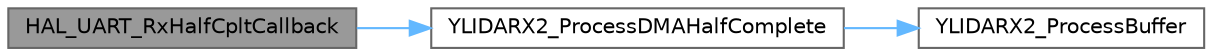 digraph "HAL_UART_RxHalfCpltCallback"
{
 // LATEX_PDF_SIZE
  bgcolor="transparent";
  edge [fontname=Helvetica,fontsize=10,labelfontname=Helvetica,labelfontsize=10];
  node [fontname=Helvetica,fontsize=10,shape=box,height=0.2,width=0.4];
  rankdir="LR";
  Node1 [id="Node000001",label="HAL_UART_RxHalfCpltCallback",height=0.2,width=0.4,color="gray40", fillcolor="grey60", style="filled", fontcolor="black",tooltip="Interrupt callbacks."];
  Node1 -> Node2 [id="edge1_Node000001_Node000002",color="steelblue1",style="solid",tooltip=" "];
  Node2 [id="Node000002",label="YLIDARX2_ProcessDMAHalfComplete",height=0.2,width=0.4,color="grey40", fillcolor="white", style="filled",URL="$driver__YLIDARX2_8c.html#a93def8b27b98e3f7c450d1ac3bbd45a9",tooltip="Process the first half of the DMA buffer."];
  Node2 -> Node3 [id="edge2_Node000002_Node000003",color="steelblue1",style="solid",tooltip=" "];
  Node3 [id="Node000003",label="YLIDARX2_ProcessBuffer",height=0.2,width=0.4,color="grey40", fillcolor="white", style="filled",URL="$driver__YLIDARX2_8c.html#a80962194ceb6d474ed1dbb0db25032f2",tooltip="Process a portion of the DMA buffer."];
}

